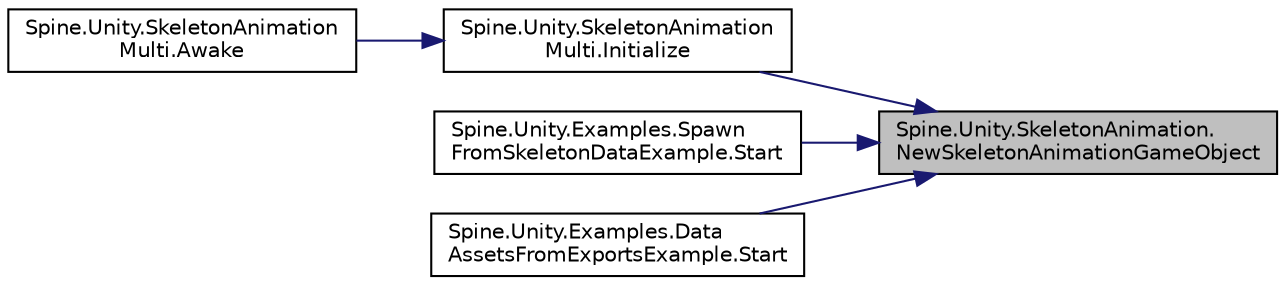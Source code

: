 digraph "Spine.Unity.SkeletonAnimation.NewSkeletonAnimationGameObject"
{
 // LATEX_PDF_SIZE
  edge [fontname="Helvetica",fontsize="10",labelfontname="Helvetica",labelfontsize="10"];
  node [fontname="Helvetica",fontsize="10",shape=record];
  rankdir="RL";
  Node1 [label="Spine.Unity.SkeletonAnimation.\lNewSkeletonAnimationGameObject",height=0.2,width=0.4,color="black", fillcolor="grey75", style="filled", fontcolor="black",tooltip="Instantiates a new UnityEngine.GameObject and adds a prepared SkeletonAnimation component to it."];
  Node1 -> Node2 [dir="back",color="midnightblue",fontsize="10",style="solid"];
  Node2 [label="Spine.Unity.SkeletonAnimation\lMulti.Initialize",height=0.2,width=0.4,color="black", fillcolor="white", style="filled",URL="$class_spine_1_1_unity_1_1_skeleton_animation_multi.html#a53c1470b8fef85409cdf283449236000",tooltip=" "];
  Node2 -> Node3 [dir="back",color="midnightblue",fontsize="10",style="solid"];
  Node3 [label="Spine.Unity.SkeletonAnimation\lMulti.Awake",height=0.2,width=0.4,color="black", fillcolor="white", style="filled",URL="$class_spine_1_1_unity_1_1_skeleton_animation_multi.html#a728a162bd985d8ef42754dccaa836b08",tooltip=" "];
  Node1 -> Node4 [dir="back",color="midnightblue",fontsize="10",style="solid"];
  Node4 [label="Spine.Unity.Examples.Spawn\lFromSkeletonDataExample.Start",height=0.2,width=0.4,color="black", fillcolor="white", style="filled",URL="$class_spine_1_1_unity_1_1_examples_1_1_spawn_from_skeleton_data_example.html#a68d0fcf01a97b1981bdc8235fe0f9f60",tooltip=" "];
  Node1 -> Node5 [dir="back",color="midnightblue",fontsize="10",style="solid"];
  Node5 [label="Spine.Unity.Examples.Data\lAssetsFromExportsExample.Start",height=0.2,width=0.4,color="black", fillcolor="white", style="filled",URL="$class_spine_1_1_unity_1_1_examples_1_1_data_assets_from_exports_example.html#ae073836d2a0983f784abc976f8f03531",tooltip=" "];
}
